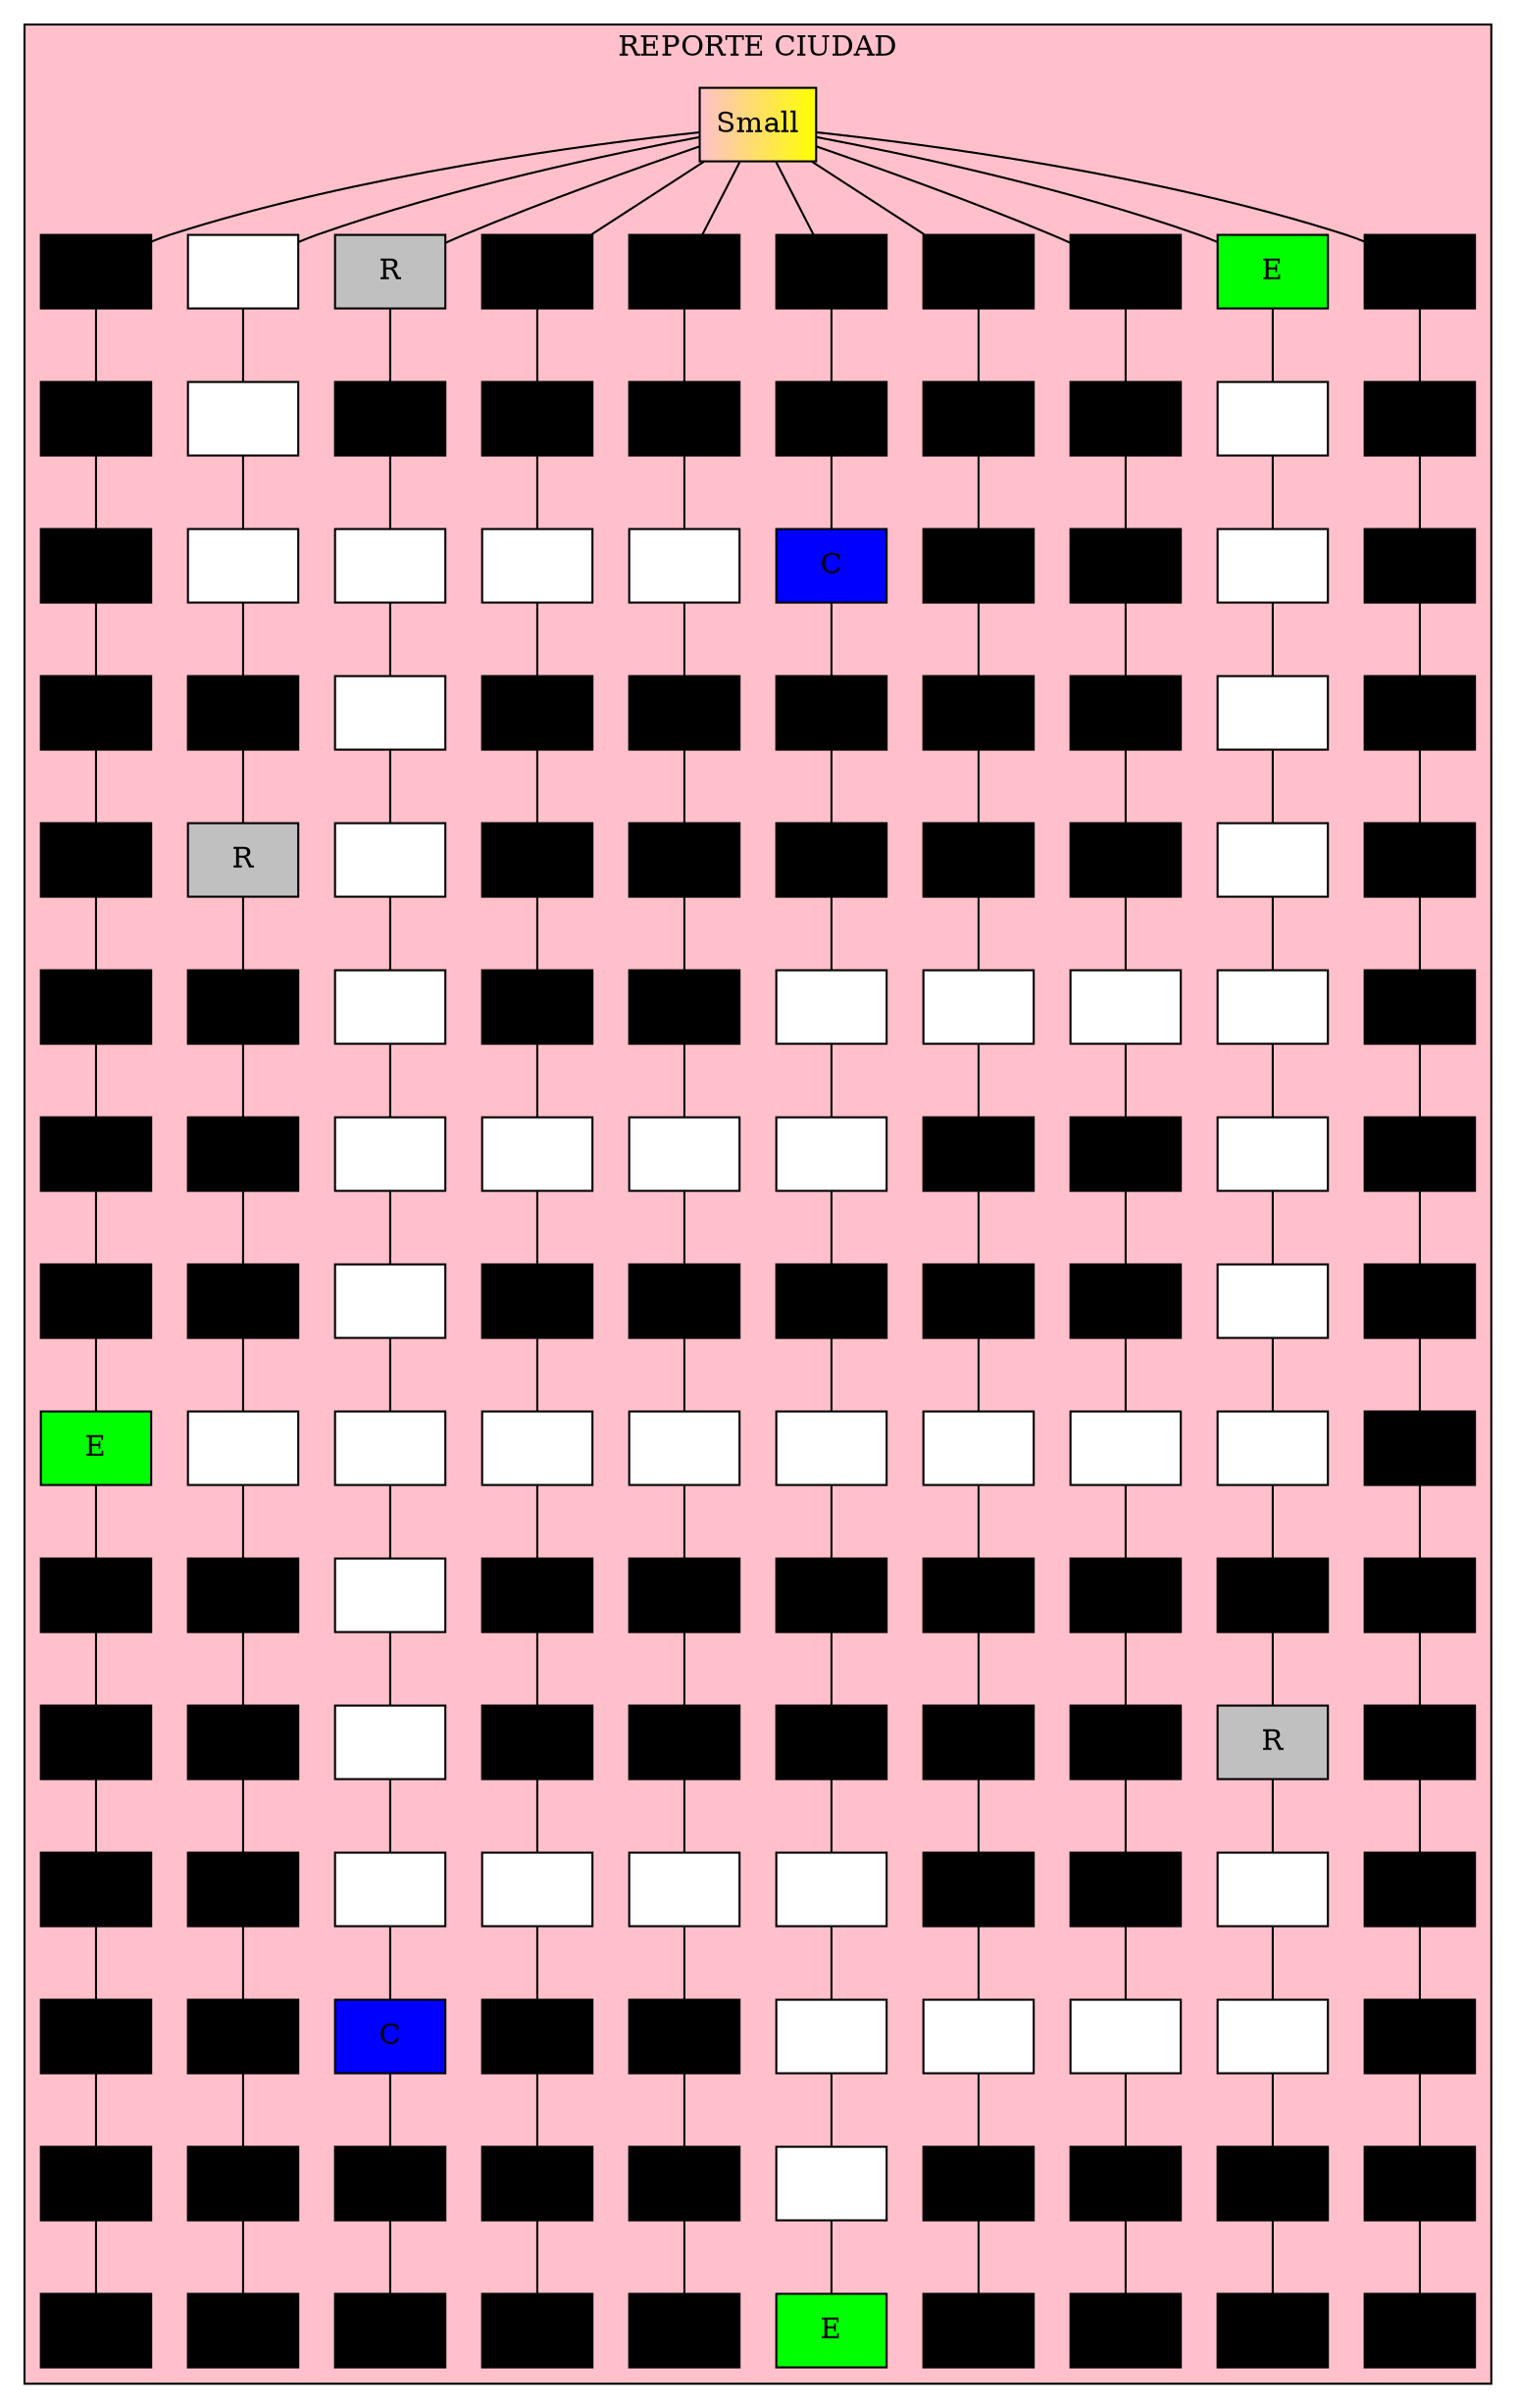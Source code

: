graph G {
node[shape=box fillcolor="pink:yellow" style =filled]
 subgraph cluster_p{
            label= "REPORTE CIUDAD"
            bgcolor = "pink"nodoP[label="Small" shape="box"];
name0[label="*" fillcolor="black" shape="box"];
name1[label=" " fillcolor="white" shape="box"];
name2[label="R" fillcolor="gray" shape="box"];
name3[label="*" fillcolor="black" shape="box"];
name4[label="*" fillcolor="black" shape="box"];
name5[label="*" fillcolor="black" shape="box"];
name6[label="*" fillcolor="black" shape="box"];
name7[label="*" fillcolor="black" shape="box"];
name8[label="E" fillcolor="green" shape="box"];
name9[label="*" fillcolor="black" shape="box"];
name10[label="*" fillcolor="black" shape="box"];
name11[label=" " fillcolor="white" shape="box"];
name12[label="*" fillcolor="black" shape="box"];
name13[label="*" fillcolor="black" shape="box"];
name14[label="*" fillcolor="black" shape="box"];
name15[label="*" fillcolor="black" shape="box"];
name16[label="*" fillcolor="black" shape="box"];
name17[label="*" fillcolor="black" shape="box"];
name18[label=" " fillcolor="white" shape="box"];
name19[label="*" fillcolor="black" shape="box"];
name20[label="*" fillcolor="black" shape="box"];
name21[label=" " fillcolor="white" shape="box"];
name22[label=" " fillcolor="white" shape="box"];
name23[label=" " fillcolor="white" shape="box"];
name24[label=" " fillcolor="white" shape="box"];
name25[label="C" fillcolor="blue" shape="box"];
name26[label="*" fillcolor="black" shape="box"];
name27[label="*" fillcolor="black" shape="box"];
name28[label=" " fillcolor="white" shape="box"];
name29[label="*" fillcolor="black" shape="box"];
name30[label="*" fillcolor="black" shape="box"];
name31[label="*" fillcolor="black" shape="box"];
name32[label=" " fillcolor="white" shape="box"];
name33[label="*" fillcolor="black" shape="box"];
name34[label="*" fillcolor="black" shape="box"];
name35[label="*" fillcolor="black" shape="box"];
name36[label="*" fillcolor="black" shape="box"];
name37[label="*" fillcolor="black" shape="box"];
name38[label=" " fillcolor="white" shape="box"];
name39[label="*" fillcolor="black" shape="box"];
name40[label="*" fillcolor="black" shape="box"];
name41[label="R" fillcolor="gray" shape="box"];
name42[label=" " fillcolor="white" shape="box"];
name43[label="*" fillcolor="black" shape="box"];
name44[label="*" fillcolor="black" shape="box"];
name45[label="*" fillcolor="black" shape="box"];
name46[label="*" fillcolor="black" shape="box"];
name47[label="*" fillcolor="black" shape="box"];
name48[label=" " fillcolor="white" shape="box"];
name49[label="*" fillcolor="black" shape="box"];
name50[label="*" fillcolor="black" shape="box"];
name51[label="*" fillcolor="black" shape="box"];
name52[label=" " fillcolor="white" shape="box"];
name53[label="*" fillcolor="black" shape="box"];
name54[label="*" fillcolor="black" shape="box"];
name55[label=" " fillcolor="white" shape="box"];
name56[label=" " fillcolor="white" shape="box"];
name57[label=" " fillcolor="white" shape="box"];
name58[label=" " fillcolor="white" shape="box"];
name59[label="*" fillcolor="black" shape="box"];
name60[label="*" fillcolor="black" shape="box"];
name61[label="*" fillcolor="black" shape="box"];
name62[label=" " fillcolor="white" shape="box"];
name63[label=" " fillcolor="white" shape="box"];
name64[label=" " fillcolor="white" shape="box"];
name65[label=" " fillcolor="white" shape="box"];
name66[label="*" fillcolor="black" shape="box"];
name67[label="*" fillcolor="black" shape="box"];
name68[label=" " fillcolor="white" shape="box"];
name69[label="*" fillcolor="black" shape="box"];
name70[label="*" fillcolor="black" shape="box"];
name71[label="*" fillcolor="black" shape="box"];
name72[label=" " fillcolor="white" shape="box"];
name73[label="*" fillcolor="black" shape="box"];
name74[label="*" fillcolor="black" shape="box"];
name75[label="*" fillcolor="black" shape="box"];
name76[label="*" fillcolor="black" shape="box"];
name77[label="*" fillcolor="black" shape="box"];
name78[label=" " fillcolor="white" shape="box"];
name79[label="*" fillcolor="black" shape="box"];
name80[label="E" fillcolor="green" shape="box"];
name81[label=" " fillcolor="white" shape="box"];
name82[label=" " fillcolor="white" shape="box"];
name83[label=" " fillcolor="white" shape="box"];
name84[label=" " fillcolor="white" shape="box"];
name85[label=" " fillcolor="white" shape="box"];
name86[label=" " fillcolor="white" shape="box"];
name87[label=" " fillcolor="white" shape="box"];
name88[label=" " fillcolor="white" shape="box"];
name89[label="*" fillcolor="black" shape="box"];
name90[label="*" fillcolor="black" shape="box"];
name91[label="*" fillcolor="black" shape="box"];
name92[label=" " fillcolor="white" shape="box"];
name93[label="*" fillcolor="black" shape="box"];
name94[label="*" fillcolor="black" shape="box"];
name95[label="*" fillcolor="black" shape="box"];
name96[label="*" fillcolor="black" shape="box"];
name97[label="*" fillcolor="black" shape="box"];
name98[label="*" fillcolor="black" shape="box"];
name99[label="*" fillcolor="black" shape="box"];
name100[label="*" fillcolor="black" shape="box"];
name101[label="*" fillcolor="black" shape="box"];
name102[label=" " fillcolor="white" shape="box"];
name103[label="*" fillcolor="black" shape="box"];
name104[label="*" fillcolor="black" shape="box"];
name105[label="*" fillcolor="black" shape="box"];
name106[label="*" fillcolor="black" shape="box"];
name107[label="*" fillcolor="black" shape="box"];
name108[label="R" fillcolor="gray" shape="box"];
name109[label="*" fillcolor="black" shape="box"];
name110[label="*" fillcolor="black" shape="box"];
name111[label="*" fillcolor="black" shape="box"];
name112[label=" " fillcolor="white" shape="box"];
name113[label=" " fillcolor="white" shape="box"];
name114[label=" " fillcolor="white" shape="box"];
name115[label=" " fillcolor="white" shape="box"];
name116[label="*" fillcolor="black" shape="box"];
name117[label="*" fillcolor="black" shape="box"];
name118[label=" " fillcolor="white" shape="box"];
name119[label="*" fillcolor="black" shape="box"];
name120[label="*" fillcolor="black" shape="box"];
name121[label="*" fillcolor="black" shape="box"];
name122[label="C" fillcolor="blue" shape="box"];
name123[label="*" fillcolor="black" shape="box"];
name124[label="*" fillcolor="black" shape="box"];
name125[label=" " fillcolor="white" shape="box"];
name126[label=" " fillcolor="white" shape="box"];
name127[label=" " fillcolor="white" shape="box"];
name128[label=" " fillcolor="white" shape="box"];
name129[label="*" fillcolor="black" shape="box"];
name130[label="*" fillcolor="black" shape="box"];
name131[label="*" fillcolor="black" shape="box"];
name132[label="*" fillcolor="black" shape="box"];
name133[label="*" fillcolor="black" shape="box"];
name134[label="*" fillcolor="black" shape="box"];
name135[label=" " fillcolor="white" shape="box"];
name136[label="*" fillcolor="black" shape="box"];
name137[label="*" fillcolor="black" shape="box"];
name138[label="*" fillcolor="black" shape="box"];
name139[label="*" fillcolor="black" shape="box"];
name140[label="*" fillcolor="black" shape="box"];
name141[label="*" fillcolor="black" shape="box"];
name142[label="*" fillcolor="black" shape="box"];
name143[label="*" fillcolor="black" shape="box"];
name144[label="*" fillcolor="black" shape="box"];
name145[label="E" fillcolor="green" shape="box"];
name146[label="*" fillcolor="black" shape="box"];
name147[label="*" fillcolor="black" shape="box"];
name148[label="*" fillcolor="black" shape="box"];
name149[label="*" fillcolor="black" shape="box"];
nodoP -- name0;
nodoP -- name1;
nodoP -- name2;
nodoP -- name3;
nodoP -- name4;
nodoP -- name5;
nodoP -- name6;
nodoP -- name7;
nodoP -- name8;
nodoP -- name9;
name0 -- name10;
name1 -- name11;
name2 -- name12;
name3 -- name13;
name4 -- name14;
name5 -- name15;
name6 -- name16;
name7 -- name17;
name8 -- name18;
name9 -- name19;
name10 -- name20;
name11 -- name21;
name12 -- name22;
name13 -- name23;
name14 -- name24;
name15 -- name25;
name16 -- name26;
name17 -- name27;
name18 -- name28;
name19 -- name29;
name20 -- name30;
name21 -- name31;
name22 -- name32;
name23 -- name33;
name24 -- name34;
name25 -- name35;
name26 -- name36;
name27 -- name37;
name28 -- name38;
name29 -- name39;
name30 -- name40;
name31 -- name41;
name32 -- name42;
name33 -- name43;
name34 -- name44;
name35 -- name45;
name36 -- name46;
name37 -- name47;
name38 -- name48;
name39 -- name49;
name40 -- name50;
name41 -- name51;
name42 -- name52;
name43 -- name53;
name44 -- name54;
name45 -- name55;
name46 -- name56;
name47 -- name57;
name48 -- name58;
name49 -- name59;
name50 -- name60;
name51 -- name61;
name52 -- name62;
name53 -- name63;
name54 -- name64;
name55 -- name65;
name56 -- name66;
name57 -- name67;
name58 -- name68;
name59 -- name69;
name60 -- name70;
name61 -- name71;
name62 -- name72;
name63 -- name73;
name64 -- name74;
name65 -- name75;
name66 -- name76;
name67 -- name77;
name68 -- name78;
name69 -- name79;
name70 -- name80;
name71 -- name81;
name72 -- name82;
name73 -- name83;
name74 -- name84;
name75 -- name85;
name76 -- name86;
name77 -- name87;
name78 -- name88;
name79 -- name89;
name80 -- name90;
name81 -- name91;
name82 -- name92;
name83 -- name93;
name84 -- name94;
name85 -- name95;
name86 -- name96;
name87 -- name97;
name88 -- name98;
name89 -- name99;
name90 -- name100;
name91 -- name101;
name92 -- name102;
name93 -- name103;
name94 -- name104;
name95 -- name105;
name96 -- name106;
name97 -- name107;
name98 -- name108;
name99 -- name109;
name100 -- name110;
name101 -- name111;
name102 -- name112;
name103 -- name113;
name104 -- name114;
name105 -- name115;
name106 -- name116;
name107 -- name117;
name108 -- name118;
name109 -- name119;
name110 -- name120;
name111 -- name121;
name112 -- name122;
name113 -- name123;
name114 -- name124;
name115 -- name125;
name116 -- name126;
name117 -- name127;
name118 -- name128;
name119 -- name129;
name120 -- name130;
name121 -- name131;
name122 -- name132;
name123 -- name133;
name124 -- name134;
name125 -- name135;
name126 -- name136;
name127 -- name137;
name128 -- name138;
name129 -- name139;
name130 -- name140;
name131 -- name141;
name132 -- name142;
name133 -- name143;
name134 -- name144;
name135 -- name145;
name136 -- name146;
name137 -- name147;
name138 -- name148;
name139 -- name149;
}
}
